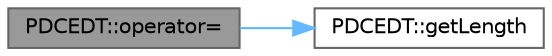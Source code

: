 digraph "PDCEDT::operator="
{
 // LATEX_PDF_SIZE
  bgcolor="transparent";
  edge [fontname=Helvetica,fontsize=10,labelfontname=Helvetica,labelfontsize=10];
  node [fontname=Helvetica,fontsize=10,shape=box,height=0.2,width=0.4];
  rankdir="LR";
  Node1 [label="PDCEDT::operator=",height=0.2,width=0.4,color="gray40", fillcolor="grey60", style="filled", fontcolor="black",tooltip="operator="];
  Node1 -> Node2 [color="steelblue1",style="solid"];
  Node2 [label="PDCEDT::getLength",height=0.2,width=0.4,color="grey40", fillcolor="white", style="filled",URL="$class_p_d_c_e_d_t.html#af0d611854df60915f606b3fb451a9c1f",tooltip="PDCEDT Length getter"];
}

